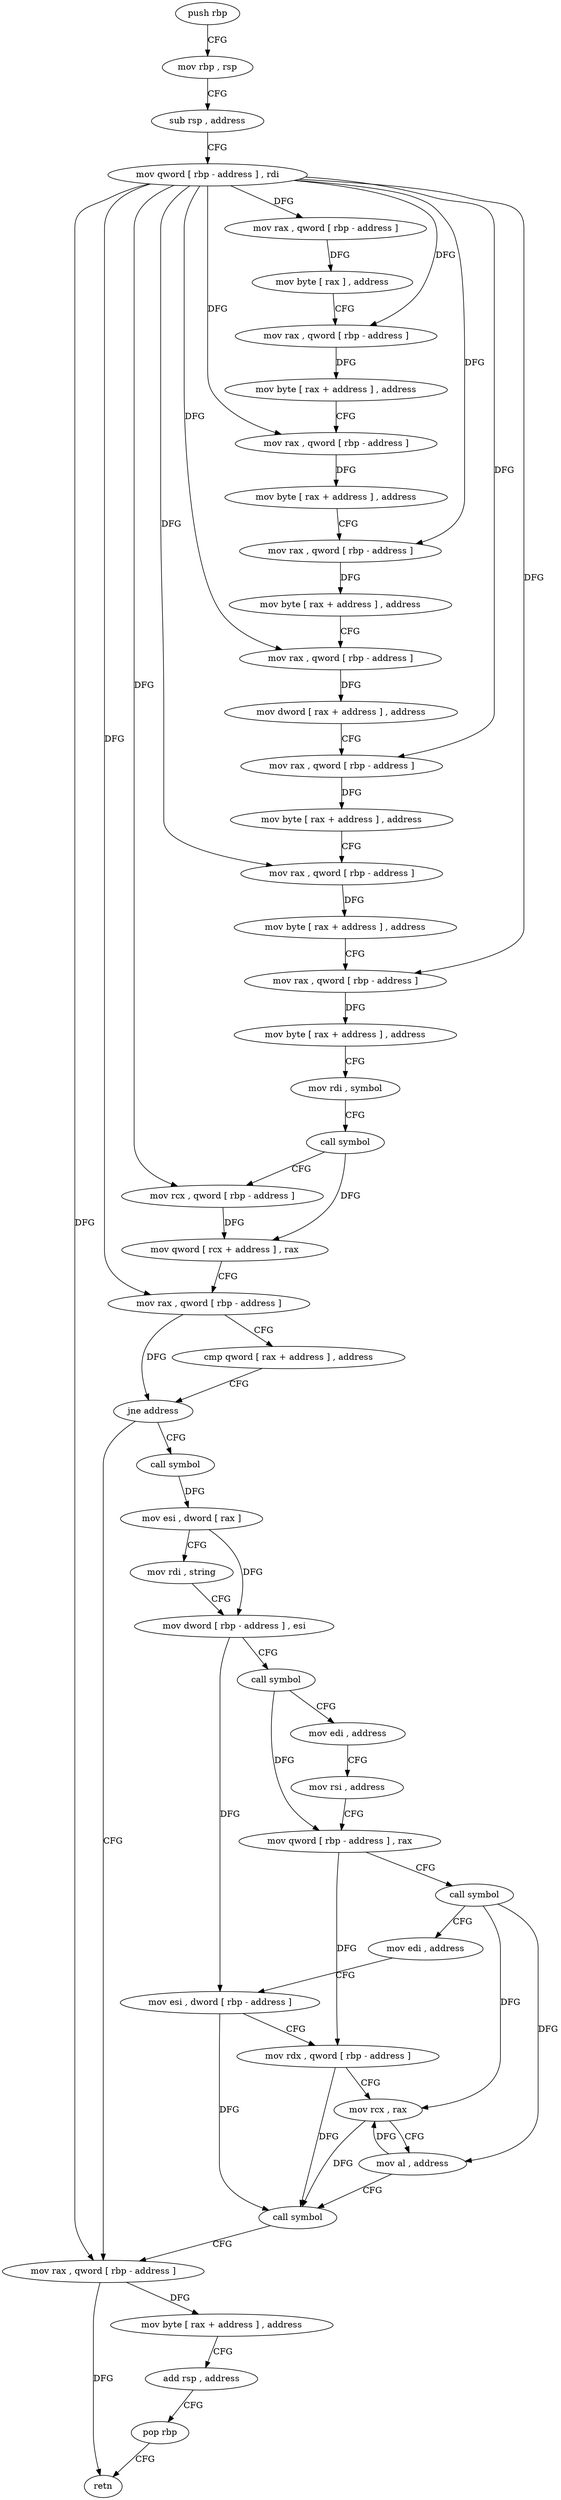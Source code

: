 digraph "func" {
"4209232" [label = "push rbp" ]
"4209233" [label = "mov rbp , rsp" ]
"4209236" [label = "sub rsp , address" ]
"4209240" [label = "mov qword [ rbp - address ] , rdi" ]
"4209244" [label = "mov rax , qword [ rbp - address ]" ]
"4209248" [label = "mov byte [ rax ] , address" ]
"4209251" [label = "mov rax , qword [ rbp - address ]" ]
"4209255" [label = "mov byte [ rax + address ] , address" ]
"4209259" [label = "mov rax , qword [ rbp - address ]" ]
"4209263" [label = "mov byte [ rax + address ] , address" ]
"4209267" [label = "mov rax , qword [ rbp - address ]" ]
"4209271" [label = "mov byte [ rax + address ] , address" ]
"4209275" [label = "mov rax , qword [ rbp - address ]" ]
"4209279" [label = "mov dword [ rax + address ] , address" ]
"4209286" [label = "mov rax , qword [ rbp - address ]" ]
"4209290" [label = "mov byte [ rax + address ] , address" ]
"4209294" [label = "mov rax , qword [ rbp - address ]" ]
"4209298" [label = "mov byte [ rax + address ] , address" ]
"4209302" [label = "mov rax , qword [ rbp - address ]" ]
"4209306" [label = "mov byte [ rax + address ] , address" ]
"4209310" [label = "mov rdi , symbol" ]
"4209320" [label = "call symbol" ]
"4209325" [label = "mov rcx , qword [ rbp - address ]" ]
"4209329" [label = "mov qword [ rcx + address ] , rax" ]
"4209333" [label = "mov rax , qword [ rbp - address ]" ]
"4209337" [label = "cmp qword [ rax + address ] , address" ]
"4209342" [label = "jne address" ]
"4209419" [label = "mov rax , qword [ rbp - address ]" ]
"4209348" [label = "call symbol" ]
"4209423" [label = "mov byte [ rax + address ] , address" ]
"4209427" [label = "add rsp , address" ]
"4209431" [label = "pop rbp" ]
"4209432" [label = "retn" ]
"4209353" [label = "mov esi , dword [ rax ]" ]
"4209355" [label = "mov rdi , string" ]
"4209365" [label = "mov dword [ rbp - address ] , esi" ]
"4209368" [label = "call symbol" ]
"4209373" [label = "mov edi , address" ]
"4209378" [label = "mov rsi , address" ]
"4209388" [label = "mov qword [ rbp - address ] , rax" ]
"4209392" [label = "call symbol" ]
"4209397" [label = "mov edi , address" ]
"4209402" [label = "mov esi , dword [ rbp - address ]" ]
"4209405" [label = "mov rdx , qword [ rbp - address ]" ]
"4209409" [label = "mov rcx , rax" ]
"4209412" [label = "mov al , address" ]
"4209414" [label = "call symbol" ]
"4209232" -> "4209233" [ label = "CFG" ]
"4209233" -> "4209236" [ label = "CFG" ]
"4209236" -> "4209240" [ label = "CFG" ]
"4209240" -> "4209244" [ label = "DFG" ]
"4209240" -> "4209251" [ label = "DFG" ]
"4209240" -> "4209259" [ label = "DFG" ]
"4209240" -> "4209267" [ label = "DFG" ]
"4209240" -> "4209275" [ label = "DFG" ]
"4209240" -> "4209286" [ label = "DFG" ]
"4209240" -> "4209294" [ label = "DFG" ]
"4209240" -> "4209302" [ label = "DFG" ]
"4209240" -> "4209325" [ label = "DFG" ]
"4209240" -> "4209333" [ label = "DFG" ]
"4209240" -> "4209419" [ label = "DFG" ]
"4209244" -> "4209248" [ label = "DFG" ]
"4209248" -> "4209251" [ label = "CFG" ]
"4209251" -> "4209255" [ label = "DFG" ]
"4209255" -> "4209259" [ label = "CFG" ]
"4209259" -> "4209263" [ label = "DFG" ]
"4209263" -> "4209267" [ label = "CFG" ]
"4209267" -> "4209271" [ label = "DFG" ]
"4209271" -> "4209275" [ label = "CFG" ]
"4209275" -> "4209279" [ label = "DFG" ]
"4209279" -> "4209286" [ label = "CFG" ]
"4209286" -> "4209290" [ label = "DFG" ]
"4209290" -> "4209294" [ label = "CFG" ]
"4209294" -> "4209298" [ label = "DFG" ]
"4209298" -> "4209302" [ label = "CFG" ]
"4209302" -> "4209306" [ label = "DFG" ]
"4209306" -> "4209310" [ label = "CFG" ]
"4209310" -> "4209320" [ label = "CFG" ]
"4209320" -> "4209325" [ label = "CFG" ]
"4209320" -> "4209329" [ label = "DFG" ]
"4209325" -> "4209329" [ label = "DFG" ]
"4209329" -> "4209333" [ label = "CFG" ]
"4209333" -> "4209337" [ label = "CFG" ]
"4209333" -> "4209342" [ label = "DFG" ]
"4209337" -> "4209342" [ label = "CFG" ]
"4209342" -> "4209419" [ label = "CFG" ]
"4209342" -> "4209348" [ label = "CFG" ]
"4209419" -> "4209423" [ label = "DFG" ]
"4209419" -> "4209432" [ label = "DFG" ]
"4209348" -> "4209353" [ label = "DFG" ]
"4209423" -> "4209427" [ label = "CFG" ]
"4209427" -> "4209431" [ label = "CFG" ]
"4209431" -> "4209432" [ label = "CFG" ]
"4209353" -> "4209355" [ label = "CFG" ]
"4209353" -> "4209365" [ label = "DFG" ]
"4209355" -> "4209365" [ label = "CFG" ]
"4209365" -> "4209368" [ label = "CFG" ]
"4209365" -> "4209402" [ label = "DFG" ]
"4209368" -> "4209373" [ label = "CFG" ]
"4209368" -> "4209388" [ label = "DFG" ]
"4209373" -> "4209378" [ label = "CFG" ]
"4209378" -> "4209388" [ label = "CFG" ]
"4209388" -> "4209392" [ label = "CFG" ]
"4209388" -> "4209405" [ label = "DFG" ]
"4209392" -> "4209397" [ label = "CFG" ]
"4209392" -> "4209409" [ label = "DFG" ]
"4209392" -> "4209412" [ label = "DFG" ]
"4209397" -> "4209402" [ label = "CFG" ]
"4209402" -> "4209405" [ label = "CFG" ]
"4209402" -> "4209414" [ label = "DFG" ]
"4209405" -> "4209409" [ label = "CFG" ]
"4209405" -> "4209414" [ label = "DFG" ]
"4209409" -> "4209412" [ label = "CFG" ]
"4209409" -> "4209414" [ label = "DFG" ]
"4209412" -> "4209414" [ label = "CFG" ]
"4209412" -> "4209409" [ label = "DFG" ]
"4209414" -> "4209419" [ label = "CFG" ]
}
